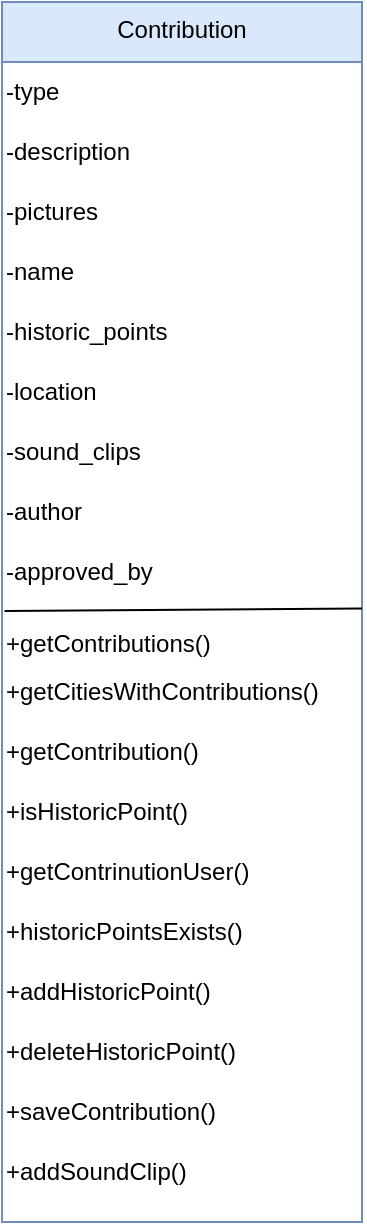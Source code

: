 <mxfile scale="1" border="0" version="24.3.0" type="device">
  <diagram id="C5RBs43oDa-KdzZeNtuy" name="Page-1">
    <mxGraphModel dx="1434" dy="1580" grid="1" gridSize="10" guides="1" tooltips="1" connect="1" arrows="1" fold="1" page="0" pageScale="1" pageWidth="827" pageHeight="1169" math="0" shadow="0">
      <root>
        <mxCell id="WIyWlLk6GJQsqaUBKTNV-0" />
        <mxCell id="WIyWlLk6GJQsqaUBKTNV-1" parent="WIyWlLk6GJQsqaUBKTNV-0" />
        <mxCell id="bsr2JzsDGpliFacVa8tp-23" value="Contribution" style="swimlane;fontStyle=0;align=center;verticalAlign=top;childLayout=stackLayout;horizontal=1;startSize=30;horizontalStack=0;resizeParent=1;resizeLast=0;collapsible=1;marginBottom=0;rounded=0;shadow=0;strokeWidth=1;fillColor=#dae8fc;strokeColor=#6c8ebf;" parent="WIyWlLk6GJQsqaUBKTNV-1" vertex="1">
          <mxGeometry x="110" y="-480" width="180" height="610" as="geometry">
            <mxRectangle x="550" y="140" width="160" height="26" as="alternateBounds" />
          </mxGeometry>
        </mxCell>
        <mxCell id="-Zq2NNnD1ms1I2rSzKrw-2" value="-type" style="text;html=1;align=left;verticalAlign=middle;resizable=0;points=[];autosize=1;strokeColor=none;fillColor=none;" vertex="1" parent="bsr2JzsDGpliFacVa8tp-23">
          <mxGeometry y="30" width="180" height="30" as="geometry" />
        </mxCell>
        <mxCell id="-Zq2NNnD1ms1I2rSzKrw-3" value="-description" style="text;html=1;align=left;verticalAlign=middle;resizable=0;points=[];autosize=1;strokeColor=none;fillColor=none;" vertex="1" parent="bsr2JzsDGpliFacVa8tp-23">
          <mxGeometry y="60" width="180" height="30" as="geometry" />
        </mxCell>
        <mxCell id="-Zq2NNnD1ms1I2rSzKrw-4" value="-pictures" style="text;html=1;align=left;verticalAlign=middle;resizable=0;points=[];autosize=1;strokeColor=none;fillColor=none;" vertex="1" parent="bsr2JzsDGpliFacVa8tp-23">
          <mxGeometry y="90" width="180" height="30" as="geometry" />
        </mxCell>
        <mxCell id="-Zq2NNnD1ms1I2rSzKrw-5" value="-name" style="text;html=1;align=left;verticalAlign=middle;resizable=0;points=[];autosize=1;strokeColor=none;fillColor=none;" vertex="1" parent="bsr2JzsDGpliFacVa8tp-23">
          <mxGeometry y="120" width="180" height="30" as="geometry" />
        </mxCell>
        <mxCell id="-Zq2NNnD1ms1I2rSzKrw-6" value="-historic_points" style="text;html=1;align=left;verticalAlign=middle;resizable=0;points=[];autosize=1;strokeColor=none;fillColor=none;" vertex="1" parent="bsr2JzsDGpliFacVa8tp-23">
          <mxGeometry y="150" width="180" height="30" as="geometry" />
        </mxCell>
        <mxCell id="-Zq2NNnD1ms1I2rSzKrw-8" value="-location" style="text;html=1;align=left;verticalAlign=middle;resizable=0;points=[];autosize=1;strokeColor=none;fillColor=none;" vertex="1" parent="bsr2JzsDGpliFacVa8tp-23">
          <mxGeometry y="180" width="180" height="30" as="geometry" />
        </mxCell>
        <mxCell id="-Zq2NNnD1ms1I2rSzKrw-7" value="-sound_clips" style="text;html=1;align=left;verticalAlign=middle;resizable=0;points=[];autosize=1;strokeColor=none;fillColor=none;" vertex="1" parent="bsr2JzsDGpliFacVa8tp-23">
          <mxGeometry y="210" width="180" height="30" as="geometry" />
        </mxCell>
        <mxCell id="-Zq2NNnD1ms1I2rSzKrw-9" value="-author" style="text;html=1;align=left;verticalAlign=middle;resizable=0;points=[];autosize=1;strokeColor=none;fillColor=none;" vertex="1" parent="bsr2JzsDGpliFacVa8tp-23">
          <mxGeometry y="240" width="180" height="30" as="geometry" />
        </mxCell>
        <mxCell id="-Zq2NNnD1ms1I2rSzKrw-10" value="-approved_by" style="text;html=1;align=left;verticalAlign=middle;resizable=0;points=[];autosize=1;strokeColor=none;fillColor=none;" vertex="1" parent="bsr2JzsDGpliFacVa8tp-23">
          <mxGeometry y="270" width="180" height="30" as="geometry" />
        </mxCell>
        <mxCell id="orSYy-pBOflSz12R5y3--25" value="" style="endArrow=none;html=1;rounded=0;entryX=1;entryY=0.108;entryDx=0;entryDy=0;entryPerimeter=0;exitX=0.007;exitY=0.15;exitDx=0;exitDy=0;exitPerimeter=0;" parent="bsr2JzsDGpliFacVa8tp-23" source="orSYy-pBOflSz12R5y3--17" target="orSYy-pBOflSz12R5y3--17" edge="1">
          <mxGeometry width="50" height="50" relative="1" as="geometry">
            <mxPoint x="20" y="180" as="sourcePoint" />
            <mxPoint x="120" y="180" as="targetPoint" />
          </mxGeometry>
        </mxCell>
        <mxCell id="orSYy-pBOflSz12R5y3--17" value="+getContributions()" style="text;html=1;align=left;verticalAlign=bottom;resizable=0;points=[];autosize=1;strokeColor=none;fillColor=none;labelPosition=center;verticalLabelPosition=middle;" parent="bsr2JzsDGpliFacVa8tp-23" vertex="1">
          <mxGeometry y="300" width="180" height="30" as="geometry" />
        </mxCell>
        <mxCell id="orSYy-pBOflSz12R5y3--18" value="+getCitiesWithContributions()" style="text;html=1;align=left;verticalAlign=middle;resizable=0;points=[];autosize=1;strokeColor=none;fillColor=none;" parent="bsr2JzsDGpliFacVa8tp-23" vertex="1">
          <mxGeometry y="330" width="180" height="30" as="geometry" />
        </mxCell>
        <mxCell id="orSYy-pBOflSz12R5y3--22" value="+getContribution()" style="text;html=1;align=left;verticalAlign=middle;resizable=0;points=[];autosize=1;strokeColor=none;fillColor=none;" parent="bsr2JzsDGpliFacVa8tp-23" vertex="1">
          <mxGeometry y="360" width="180" height="30" as="geometry" />
        </mxCell>
        <mxCell id="orSYy-pBOflSz12R5y3--23" value="+isHistoricPoint()" style="text;html=1;align=left;verticalAlign=middle;resizable=0;points=[];autosize=1;strokeColor=none;fillColor=none;" parent="bsr2JzsDGpliFacVa8tp-23" vertex="1">
          <mxGeometry y="390" width="180" height="30" as="geometry" />
        </mxCell>
        <mxCell id="orSYy-pBOflSz12R5y3--24" value="+getContrinutionUser()" style="text;html=1;align=left;verticalAlign=middle;resizable=0;points=[];autosize=1;strokeColor=none;fillColor=none;" parent="bsr2JzsDGpliFacVa8tp-23" vertex="1">
          <mxGeometry y="420" width="180" height="30" as="geometry" />
        </mxCell>
        <mxCell id="PzROLB26hBD0BXSpcAYr-5" value="+historicPointsExists()" style="text;html=1;align=left;verticalAlign=middle;resizable=0;points=[];autosize=1;strokeColor=none;fillColor=none;" parent="bsr2JzsDGpliFacVa8tp-23" vertex="1">
          <mxGeometry y="450" width="180" height="30" as="geometry" />
        </mxCell>
        <mxCell id="PzROLB26hBD0BXSpcAYr-6" value="+addHistoricPoint()" style="text;html=1;align=left;verticalAlign=middle;resizable=0;points=[];autosize=1;strokeColor=none;fillColor=none;" parent="bsr2JzsDGpliFacVa8tp-23" vertex="1">
          <mxGeometry y="480" width="180" height="30" as="geometry" />
        </mxCell>
        <mxCell id="PzROLB26hBD0BXSpcAYr-7" value="+deleteHistoricPoint()" style="text;html=1;align=left;verticalAlign=middle;resizable=0;points=[];autosize=1;strokeColor=none;fillColor=none;" parent="bsr2JzsDGpliFacVa8tp-23" vertex="1">
          <mxGeometry y="510" width="180" height="30" as="geometry" />
        </mxCell>
        <mxCell id="PzROLB26hBD0BXSpcAYr-8" value="+saveContribution()" style="text;html=1;align=left;verticalAlign=middle;resizable=0;points=[];autosize=1;strokeColor=none;fillColor=none;" parent="bsr2JzsDGpliFacVa8tp-23" vertex="1">
          <mxGeometry y="540" width="180" height="30" as="geometry" />
        </mxCell>
        <mxCell id="PzROLB26hBD0BXSpcAYr-9" value="+addSoundClip()" style="text;html=1;align=left;verticalAlign=middle;resizable=0;points=[];autosize=1;strokeColor=none;fillColor=none;" parent="bsr2JzsDGpliFacVa8tp-23" vertex="1">
          <mxGeometry y="570" width="180" height="30" as="geometry" />
        </mxCell>
      </root>
    </mxGraphModel>
  </diagram>
</mxfile>
